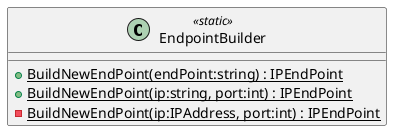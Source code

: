 @startuml
class EndpointBuilder <<static>> {
    + {static} BuildNewEndPoint(endPoint:string) : IPEndPoint
    + {static} BuildNewEndPoint(ip:string, port:int) : IPEndPoint
    - {static} BuildNewEndPoint(ip:IPAddress, port:int) : IPEndPoint
}
@enduml
